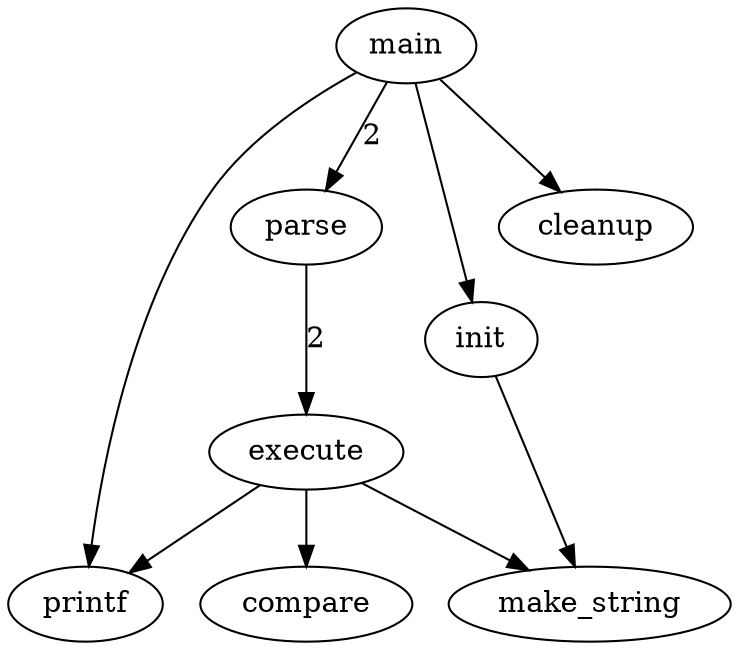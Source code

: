 digraph G {
    main -> parse -> execute[label="2"];
    main -> init;
    main -> cleanup;
    execute -> make_string;
    execute -> printf
    init -> make_string;
    main -> printf;
    execute -> compare;
}
